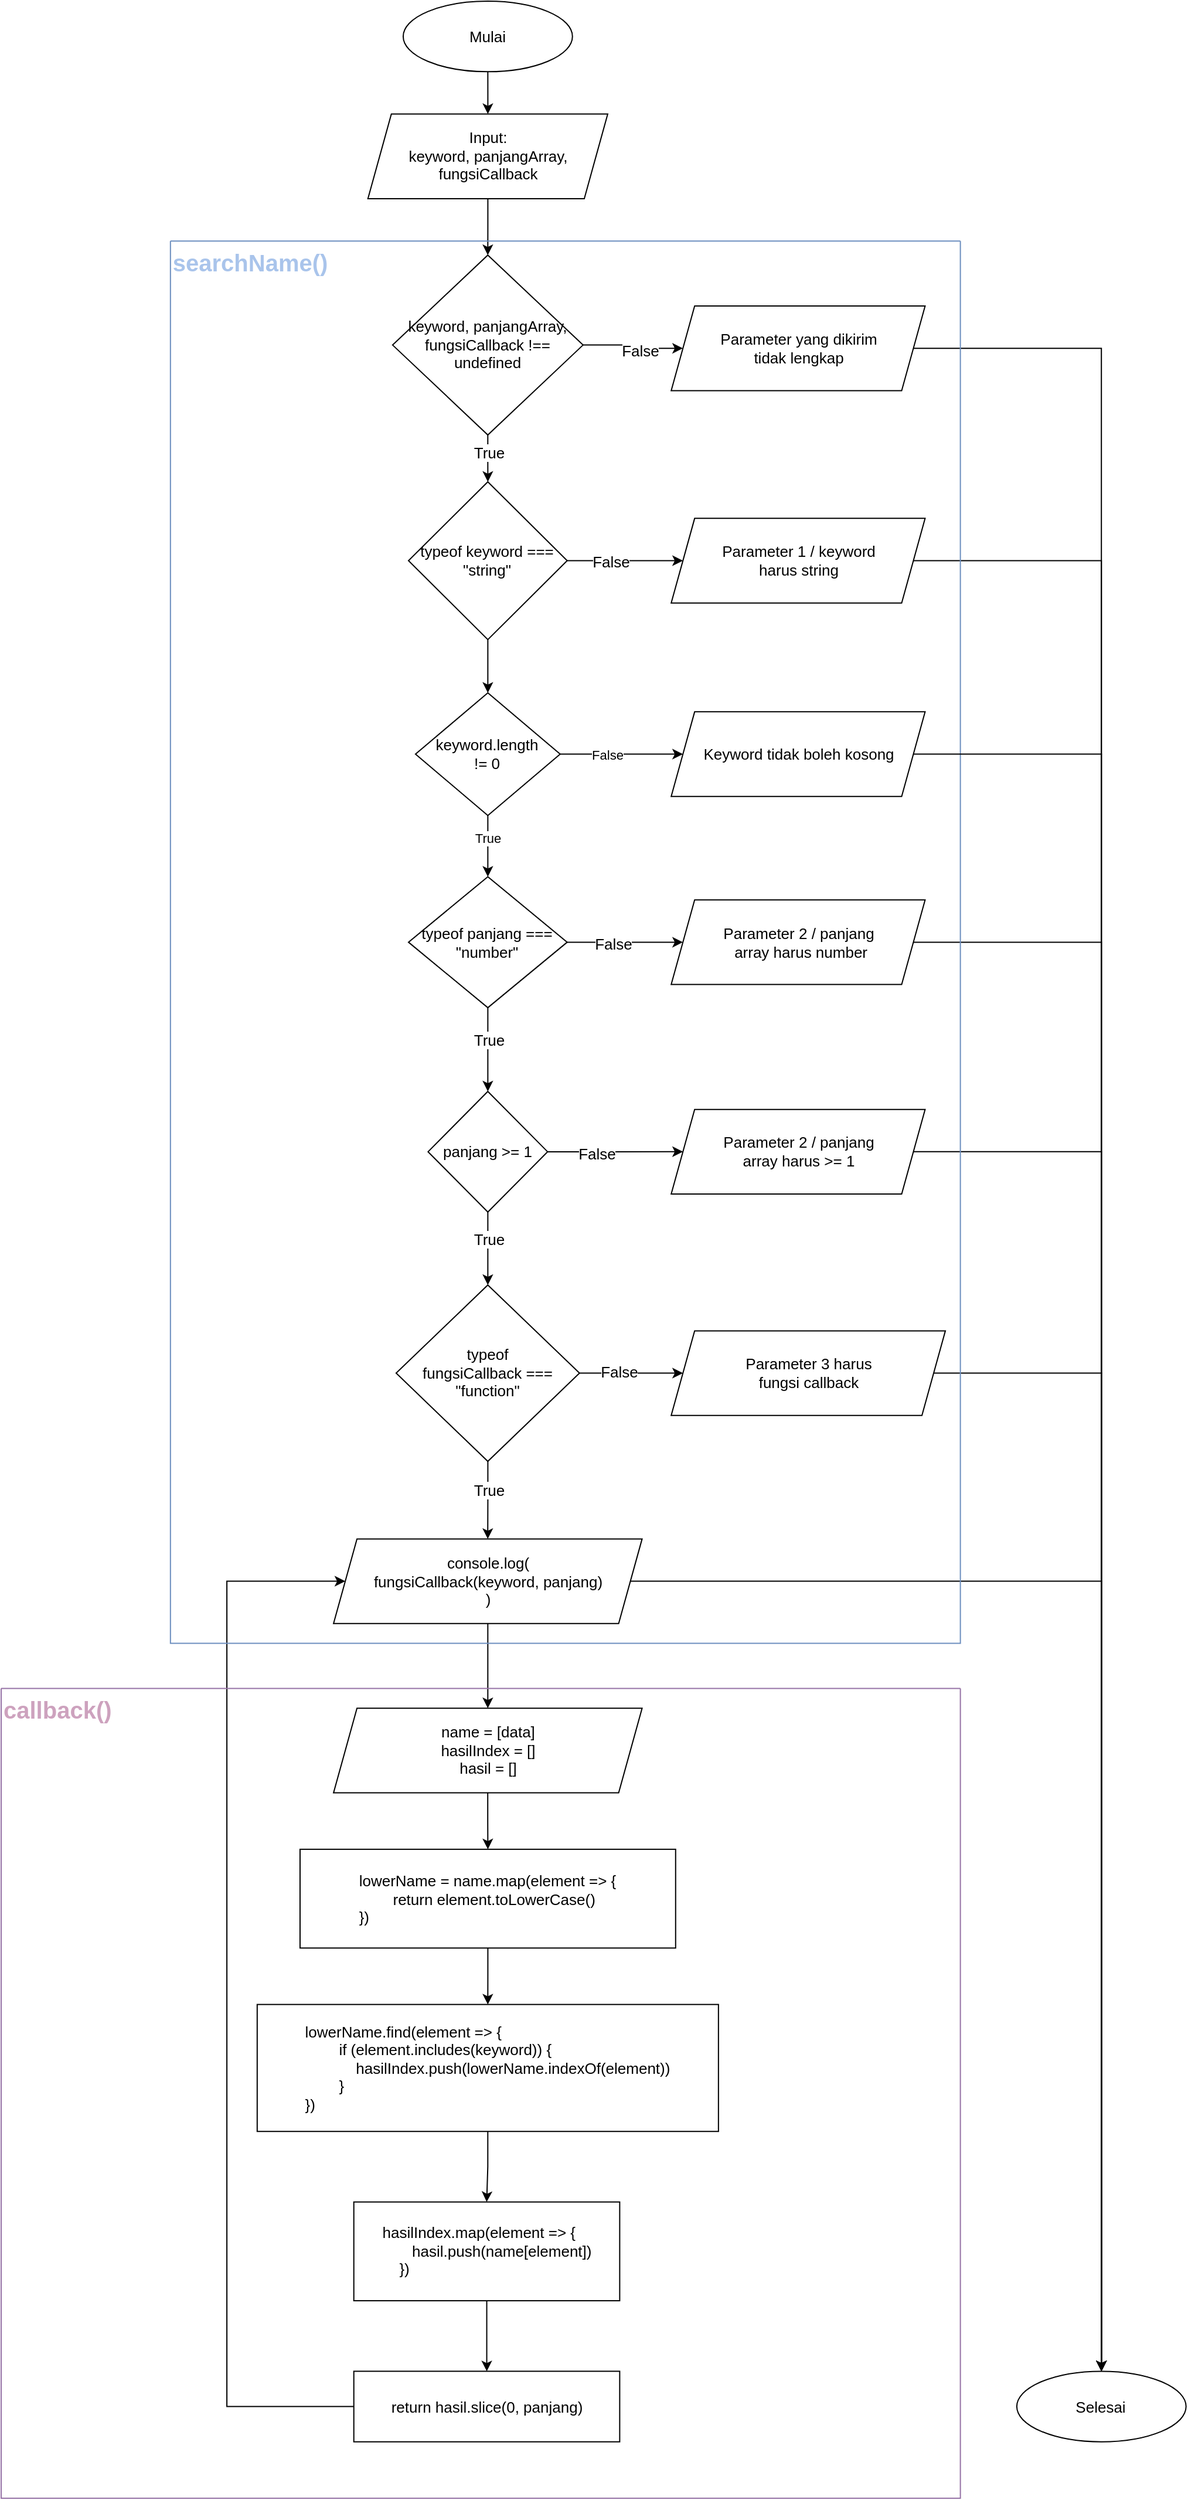 <mxfile version="19.0.0" type="device" pages="2"><diagram id="DayuyQ9ByThdvvIWZ6fd" name="Nomor 2"><mxGraphModel dx="2391" dy="1460" grid="1" gridSize="10" guides="1" tooltips="1" connect="1" arrows="1" fold="1" page="1" pageScale="1" pageWidth="827" pageHeight="1169" math="0" shadow="0"><root><mxCell id="0"/><mxCell id="1" parent="0"/><mxCell id="AdH6UabaqpRHprRRO6tG-1" value="&lt;font style=&quot;font-size: 13px;&quot;&gt;Mulai&lt;/font&gt;" style="ellipse;whiteSpace=wrap;html=1;" parent="1" vertex="1"><mxGeometry x="-127.033" y="60" width="144.407" height="60.169" as="geometry"/></mxCell><mxCell id="oTrrwY2YBF57zT7VZL6C-1" value="&lt;font style=&quot;font-size: 13px;&quot;&gt;Input:&lt;br&gt;keyword, panjangArray, fungsiCallback&lt;/font&gt;" style="shape=parallelogram;perimeter=parallelogramPerimeter;whiteSpace=wrap;html=1;fixedSize=1;" parent="1" vertex="1"><mxGeometry x="-157.118" y="156.271" width="204.577" height="72.203" as="geometry"/></mxCell><mxCell id="oTrrwY2YBF57zT7VZL6C-2" style="edgeStyle=orthogonalEdgeStyle;rounded=0;orthogonalLoop=1;jettySize=auto;html=1;fontSize=13;" parent="1" source="AdH6UabaqpRHprRRO6tG-1" target="oTrrwY2YBF57zT7VZL6C-1" edge="1"><mxGeometry relative="1" as="geometry"/></mxCell><mxCell id="oTrrwY2YBF57zT7VZL6C-3" value="&lt;span style=&quot;&quot;&gt;keyword, panjangArray, fungsiCallback !== undefined&lt;/span&gt;" style="rhombus;whiteSpace=wrap;html=1;fontSize=13;" parent="1" vertex="1"><mxGeometry x="-136.06" y="276.61" width="162.46" height="153.39" as="geometry"/></mxCell><mxCell id="oTrrwY2YBF57zT7VZL6C-4" style="edgeStyle=orthogonalEdgeStyle;rounded=0;orthogonalLoop=1;jettySize=auto;html=1;fontSize=13;" parent="1" source="oTrrwY2YBF57zT7VZL6C-1" target="oTrrwY2YBF57zT7VZL6C-3" edge="1"><mxGeometry relative="1" as="geometry"/></mxCell><mxCell id="oTrrwY2YBF57zT7VZL6C-10" style="edgeStyle=orthogonalEdgeStyle;rounded=0;orthogonalLoop=1;jettySize=auto;html=1;fontSize=13;" parent="1" source="oTrrwY2YBF57zT7VZL6C-3" target="oTrrwY2YBF57zT7VZL6C-6" edge="1"><mxGeometry relative="1" as="geometry"/></mxCell><mxCell id="oTrrwY2YBF57zT7VZL6C-11" value="True" style="edgeLabel;html=1;align=center;verticalAlign=middle;resizable=0;points=[];fontSize=13;" parent="oTrrwY2YBF57zT7VZL6C-10" vertex="1" connectable="0"><mxGeometry x="-0.252" y="1" relative="1" as="geometry"><mxPoint as="offset"/></mxGeometry></mxCell><mxCell id="oTrrwY2YBF57zT7VZL6C-33" style="edgeStyle=orthogonalEdgeStyle;rounded=0;orthogonalLoop=1;jettySize=auto;html=1;fontSize=13;" parent="1" source="oTrrwY2YBF57zT7VZL6C-3" target="oTrrwY2YBF57zT7VZL6C-13" edge="1"><mxGeometry relative="1" as="geometry"/></mxCell><mxCell id="oTrrwY2YBF57zT7VZL6C-34" value="False" style="edgeLabel;html=1;align=center;verticalAlign=middle;resizable=0;points=[];fontSize=13;" parent="oTrrwY2YBF57zT7VZL6C-33" vertex="1" connectable="0"><mxGeometry x="0.173" y="-2" relative="1" as="geometry"><mxPoint as="offset"/></mxGeometry></mxCell><mxCell id="oTrrwY2YBF57zT7VZL6C-20" value="typeof&lt;br&gt;fungsiCallback === &lt;br&gt;&quot;function&quot;" style="rhombus;whiteSpace=wrap;html=1;fontSize=13;" parent="1" vertex="1"><mxGeometry x="-133.05" y="1155.085" width="156.441" height="150.424" as="geometry"/></mxCell><mxCell id="oTrrwY2YBF57zT7VZL6C-21" style="edgeStyle=orthogonalEdgeStyle;rounded=0;orthogonalLoop=1;jettySize=auto;html=1;fontSize=13;" parent="1" source="oTrrwY2YBF57zT7VZL6C-16" target="oTrrwY2YBF57zT7VZL6C-20" edge="1"><mxGeometry relative="1" as="geometry"/></mxCell><mxCell id="oTrrwY2YBF57zT7VZL6C-22" value="True" style="edgeLabel;html=1;align=center;verticalAlign=middle;resizable=0;points=[];fontSize=13;" parent="oTrrwY2YBF57zT7VZL6C-21" vertex="1" connectable="0"><mxGeometry x="-0.264" y="1" relative="1" as="geometry"><mxPoint as="offset"/></mxGeometry></mxCell><mxCell id="oTrrwY2YBF57zT7VZL6C-47" value="&lt;span style=&quot;font-size: 13px;&quot;&gt;Parameter 3 harus &lt;br&gt;fungsi callback&lt;/span&gt;" style="shape=parallelogram;perimeter=parallelogramPerimeter;whiteSpace=wrap;html=1;fixedSize=1;" parent="1" vertex="1"><mxGeometry x="101.612" y="1194.195" width="233.903" height="72.203" as="geometry"/></mxCell><mxCell id="oTrrwY2YBF57zT7VZL6C-50" style="edgeStyle=orthogonalEdgeStyle;rounded=0;orthogonalLoop=1;jettySize=auto;html=1;fontSize=20;fontColor=#A9C4EB;endArrow=classic;endFill=1;strokeWidth=1;" parent="1" source="oTrrwY2YBF57zT7VZL6C-20" target="oTrrwY2YBF57zT7VZL6C-47" edge="1"><mxGeometry relative="1" as="geometry"/></mxCell><mxCell id="oTrrwY2YBF57zT7VZL6C-53" value="False" style="edgeLabel;html=1;align=center;verticalAlign=middle;resizable=0;points=[];fontSize=13;fontColor=#000000;" parent="oTrrwY2YBF57zT7VZL6C-50" vertex="1" connectable="0"><mxGeometry x="-0.253" y="2" relative="1" as="geometry"><mxPoint as="offset"/></mxGeometry></mxCell><mxCell id="oTrrwY2YBF57zT7VZL6C-51" value="&lt;span style=&quot;font-size: 13px;&quot;&gt;name = [data]&lt;br&gt;hasilIndex = []&lt;br&gt;hasil = []&lt;br&gt;&lt;/span&gt;" style="shape=parallelogram;perimeter=parallelogramPerimeter;whiteSpace=wrap;html=1;fixedSize=1;" parent="1" vertex="1"><mxGeometry x="-186.457" y="1516.102" width="263.242" height="72.203" as="geometry"/></mxCell><mxCell id="oTrrwY2YBF57zT7VZL6C-75" style="edgeStyle=orthogonalEdgeStyle;rounded=0;orthogonalLoop=1;jettySize=auto;html=1;fontSize=13;fontColor=#000000;endArrow=classic;endFill=1;strokeWidth=1;" parent="1" source="oTrrwY2YBF57zT7VZL6C-43" target="oTrrwY2YBF57zT7VZL6C-51" edge="1"><mxGeometry relative="1" as="geometry"/></mxCell><mxCell id="oTrrwY2YBF57zT7VZL6C-43" value="&lt;span style=&quot;font-size: 13px;&quot;&gt;console.log(&lt;br&gt;fungsiCallback(keyword, panjang)&lt;br&gt;)&lt;br&gt;&lt;/span&gt;" style="shape=parallelogram;perimeter=parallelogramPerimeter;whiteSpace=wrap;html=1;fixedSize=1;" parent="1" vertex="1"><mxGeometry x="-186.457" y="1371.695" width="263.242" height="72.203" as="geometry"/></mxCell><mxCell id="oTrrwY2YBF57zT7VZL6C-54" style="edgeStyle=orthogonalEdgeStyle;rounded=0;orthogonalLoop=1;jettySize=auto;html=1;fontSize=13;fontColor=#000000;endArrow=classic;endFill=1;strokeWidth=1;" parent="1" source="oTrrwY2YBF57zT7VZL6C-20" target="oTrrwY2YBF57zT7VZL6C-43" edge="1"><mxGeometry relative="1" as="geometry"/></mxCell><mxCell id="oTrrwY2YBF57zT7VZL6C-56" value="True" style="edgeLabel;html=1;align=center;verticalAlign=middle;resizable=0;points=[];fontSize=13;fontColor=#000000;" parent="oTrrwY2YBF57zT7VZL6C-54" vertex="1" connectable="0"><mxGeometry x="-0.273" y="1" relative="1" as="geometry"><mxPoint as="offset"/></mxGeometry></mxCell><mxCell id="oTrrwY2YBF57zT7VZL6C-58" value="&lt;div style=&quot;text-align: justify;&quot;&gt;&lt;div&gt;lowerName = name.map(element =&amp;gt; {&lt;/div&gt;&lt;div&gt;&amp;nbsp; &amp;nbsp; &amp;nbsp; &amp;nbsp; return element.toLowerCase()&lt;/div&gt;&lt;div&gt;})&lt;/div&gt;&lt;/div&gt;" style="rounded=0;whiteSpace=wrap;html=1;fontSize=13;fontColor=#000000;fillColor=none;" parent="1" vertex="1"><mxGeometry x="-215.025" y="1636.441" width="320.403" height="84.237" as="geometry"/></mxCell><mxCell id="oTrrwY2YBF57zT7VZL6C-59" style="edgeStyle=orthogonalEdgeStyle;rounded=0;orthogonalLoop=1;jettySize=auto;html=1;fontSize=13;fontColor=#000000;endArrow=classic;endFill=1;strokeWidth=1;" parent="1" source="oTrrwY2YBF57zT7VZL6C-51" target="oTrrwY2YBF57zT7VZL6C-58" edge="1"><mxGeometry relative="1" as="geometry"/></mxCell><mxCell id="oTrrwY2YBF57zT7VZL6C-60" value="&lt;div style=&quot;text-align: justify;&quot;&gt;&lt;div&gt;lowerName.find(element =&amp;gt; {&lt;/div&gt;&lt;div&gt;&amp;nbsp; &amp;nbsp; &amp;nbsp; &amp;nbsp; if (element.includes(keyword)) {&lt;/div&gt;&lt;div&gt;&amp;nbsp; &amp;nbsp; &amp;nbsp; &amp;nbsp; &amp;nbsp; &amp;nbsp; hasilIndex.push(lowerName.indexOf(element))&lt;/div&gt;&lt;div&gt;&amp;nbsp; &amp;nbsp; &amp;nbsp; &amp;nbsp; }&lt;/div&gt;&lt;div&gt;&lt;span style=&quot;background-color: initial;&quot;&gt;})&lt;/span&gt;&lt;/div&gt;&lt;/div&gt;" style="rounded=0;whiteSpace=wrap;html=1;fontSize=13;fontColor=#000000;fillColor=none;" parent="1" vertex="1"><mxGeometry x="-251.584" y="1768.814" width="393.509" height="108.305" as="geometry"/></mxCell><mxCell id="oTrrwY2YBF57zT7VZL6C-61" style="edgeStyle=orthogonalEdgeStyle;rounded=0;orthogonalLoop=1;jettySize=auto;html=1;fontSize=13;fontColor=#000000;endArrow=classic;endFill=1;strokeWidth=1;" parent="1" source="oTrrwY2YBF57zT7VZL6C-58" target="oTrrwY2YBF57zT7VZL6C-60" edge="1"><mxGeometry relative="1" as="geometry"/></mxCell><mxCell id="oTrrwY2YBF57zT7VZL6C-62" value="&lt;div style=&quot;text-align: justify;&quot;&gt;&lt;div&gt;hasilIndex.map(element =&amp;gt; {&lt;/div&gt;&lt;div&gt;&amp;nbsp; &amp;nbsp; &amp;nbsp; &amp;nbsp;&lt;span style=&quot;background-color: initial;&quot;&gt;hasil.push(name[element])&lt;/span&gt;&lt;/div&gt;&lt;div&gt;&amp;nbsp; &amp;nbsp; })&lt;/div&gt;&lt;/div&gt;" style="rounded=0;whiteSpace=wrap;html=1;fontSize=13;fontColor=#000000;fillColor=none;" parent="1" vertex="1"><mxGeometry x="-169.152" y="1937.288" width="226.828" height="84.237" as="geometry"/></mxCell><mxCell id="oTrrwY2YBF57zT7VZL6C-63" style="edgeStyle=orthogonalEdgeStyle;rounded=0;orthogonalLoop=1;jettySize=auto;html=1;fontSize=13;fontColor=#000000;endArrow=classic;endFill=1;strokeWidth=1;" parent="1" source="oTrrwY2YBF57zT7VZL6C-60" target="oTrrwY2YBF57zT7VZL6C-62" edge="1"><mxGeometry relative="1" as="geometry"/></mxCell><mxCell id="oTrrwY2YBF57zT7VZL6C-77" style="edgeStyle=orthogonalEdgeStyle;rounded=0;orthogonalLoop=1;jettySize=auto;html=1;entryX=0;entryY=0.5;entryDx=0;entryDy=0;fontSize=13;fontColor=#000000;endArrow=classic;endFill=1;strokeWidth=1;" parent="1" source="oTrrwY2YBF57zT7VZL6C-64" target="oTrrwY2YBF57zT7VZL6C-43" edge="1"><mxGeometry relative="1" as="geometry"><Array as="points"><mxPoint x="-277.457" y="2111.78"/><mxPoint x="-277.457" y="1407.797"/></Array></mxGeometry></mxCell><mxCell id="oTrrwY2YBF57zT7VZL6C-64" value="&lt;div style=&quot;text-align: justify;&quot;&gt;return hasil.slice(0, panjang)&lt;br&gt;&lt;/div&gt;" style="rounded=0;whiteSpace=wrap;html=1;fontSize=13;fontColor=#000000;fillColor=none;" parent="1" vertex="1"><mxGeometry x="-169.152" y="2081.695" width="226.828" height="60.169" as="geometry"/></mxCell><mxCell id="oTrrwY2YBF57zT7VZL6C-65" style="edgeStyle=orthogonalEdgeStyle;rounded=0;orthogonalLoop=1;jettySize=auto;html=1;fontSize=13;fontColor=#000000;endArrow=classic;endFill=1;strokeWidth=1;" parent="1" source="oTrrwY2YBF57zT7VZL6C-62" target="oTrrwY2YBF57zT7VZL6C-64" edge="1"><mxGeometry relative="1" as="geometry"/></mxCell><mxCell id="oTrrwY2YBF57zT7VZL6C-78" value="&lt;font style=&quot;font-size: 13px;&quot;&gt;Selesai&lt;/font&gt;" style="ellipse;whiteSpace=wrap;html=1;" parent="1" vertex="1"><mxGeometry x="396.443" y="2081.695" width="144.407" height="60.169" as="geometry"/></mxCell><mxCell id="oTrrwY2YBF57zT7VZL6C-67" style="edgeStyle=orthogonalEdgeStyle;rounded=0;orthogonalLoop=1;jettySize=auto;html=1;fontSize=13;fontColor=#000000;endArrow=classic;endFill=1;strokeWidth=1;entryX=0.5;entryY=0;entryDx=0;entryDy=0;" parent="1" source="oTrrwY2YBF57zT7VZL6C-13" target="oTrrwY2YBF57zT7VZL6C-78" edge="1"><mxGeometry relative="1" as="geometry"><mxPoint x="444.579" y="366.864" as="targetPoint"/></mxGeometry></mxCell><mxCell id="oTrrwY2YBF57zT7VZL6C-68" style="edgeStyle=orthogonalEdgeStyle;rounded=0;orthogonalLoop=1;jettySize=auto;html=1;fontSize=13;fontColor=#000000;endArrow=classic;endFill=1;strokeWidth=1;entryX=0.5;entryY=0;entryDx=0;entryDy=0;" parent="1" source="oTrrwY2YBF57zT7VZL6C-23" target="oTrrwY2YBF57zT7VZL6C-78" edge="1"><mxGeometry relative="1" as="geometry"><mxPoint x="444.579" y="589.492" as="targetPoint"/></mxGeometry></mxCell><mxCell id="oTrrwY2YBF57zT7VZL6C-69" style="edgeStyle=orthogonalEdgeStyle;rounded=0;orthogonalLoop=1;jettySize=auto;html=1;fontSize=13;fontColor=#000000;endArrow=classic;endFill=1;strokeWidth=1;" parent="1" source="oTrrwY2YBF57zT7VZL6C-25" target="oTrrwY2YBF57zT7VZL6C-78" edge="1"><mxGeometry relative="1" as="geometry"><mxPoint x="444.579" y="799.483" as="targetPoint"/></mxGeometry></mxCell><mxCell id="oTrrwY2YBF57zT7VZL6C-70" style="edgeStyle=orthogonalEdgeStyle;rounded=0;orthogonalLoop=1;jettySize=auto;html=1;fontSize=13;fontColor=#000000;endArrow=classic;endFill=1;strokeWidth=1;entryX=0.5;entryY=0;entryDx=0;entryDy=0;" parent="1" source="oTrrwY2YBF57zT7VZL6C-27" target="oTrrwY2YBF57zT7VZL6C-78" edge="1"><mxGeometry relative="1" as="geometry"><mxPoint x="444.579" y="1010.678" as="targetPoint"/></mxGeometry></mxCell><mxCell id="oTrrwY2YBF57zT7VZL6C-72" style="edgeStyle=orthogonalEdgeStyle;rounded=0;orthogonalLoop=1;jettySize=auto;html=1;fontSize=13;fontColor=#000000;endArrow=classic;endFill=1;strokeWidth=1;entryX=0.5;entryY=0;entryDx=0;entryDy=0;" parent="1" source="oTrrwY2YBF57zT7VZL6C-47" target="oTrrwY2YBF57zT7VZL6C-78" edge="1"><mxGeometry relative="1" as="geometry"><mxPoint x="444.579" y="1230.297" as="targetPoint"/></mxGeometry></mxCell><mxCell id="oTrrwY2YBF57zT7VZL6C-79" style="edgeStyle=orthogonalEdgeStyle;rounded=0;orthogonalLoop=1;jettySize=auto;html=1;fontSize=13;fontColor=#000000;endArrow=classic;endFill=1;strokeWidth=1;" parent="1" source="oTrrwY2YBF57zT7VZL6C-43" target="oTrrwY2YBF57zT7VZL6C-78" edge="1"><mxGeometry relative="1" as="geometry"/></mxCell><mxCell id="oTrrwY2YBF57zT7VZL6C-80" value="searchName()" style="swimlane;startSize=0;fontSize=20;fillColor=#dae8fc;strokeColor=#6c8ebf;fontColor=#A9C4EB;spacing=2;verticalAlign=top;align=left;" parent="1" vertex="1"><mxGeometry x="-325.591" y="264.576" width="673.897" height="1196.235" as="geometry"/></mxCell><mxCell id="TTQxGX5RraeyEZ-8U-DC-6" style="edgeStyle=orthogonalEdgeStyle;rounded=0;orthogonalLoop=1;jettySize=auto;html=1;" edge="1" parent="oTrrwY2YBF57zT7VZL6C-80" source="TTQxGX5RraeyEZ-8U-DC-2" target="TTQxGX5RraeyEZ-8U-DC-5"><mxGeometry relative="1" as="geometry"/></mxCell><mxCell id="TTQxGX5RraeyEZ-8U-DC-7" value="False" style="edgeLabel;html=1;align=center;verticalAlign=middle;resizable=0;points=[];" vertex="1" connectable="0" parent="TTQxGX5RraeyEZ-8U-DC-6"><mxGeometry x="-0.245" relative="1" as="geometry"><mxPoint as="offset"/></mxGeometry></mxCell><mxCell id="TTQxGX5RraeyEZ-8U-DC-2" value="keyword.length&lt;br&gt;!= 0" style="rhombus;whiteSpace=wrap;html=1;fontSize=13;" vertex="1" parent="oTrrwY2YBF57zT7VZL6C-80"><mxGeometry x="209.06" y="385.42" width="123.42" height="104.58" as="geometry"/></mxCell><mxCell id="TTQxGX5RraeyEZ-8U-DC-3" style="edgeStyle=orthogonalEdgeStyle;rounded=0;orthogonalLoop=1;jettySize=auto;html=1;" edge="1" parent="oTrrwY2YBF57zT7VZL6C-80" source="oTrrwY2YBF57zT7VZL6C-6" target="TTQxGX5RraeyEZ-8U-DC-2"><mxGeometry relative="1" as="geometry"/></mxCell><mxCell id="oTrrwY2YBF57zT7VZL6C-6" value="typeof keyword === &quot;string&quot;" style="rhombus;whiteSpace=wrap;html=1;fontSize=13;" parent="oTrrwY2YBF57zT7VZL6C-80" vertex="1"><mxGeometry x="203.08" y="205.42" width="135.38" height="134.58" as="geometry"/></mxCell><mxCell id="oTrrwY2YBF57zT7VZL6C-23" value="&lt;span style=&quot;font-size: 13px;&quot;&gt;Parameter 1 / keyword&lt;br&gt;harus string&lt;/span&gt;" style="shape=parallelogram;perimeter=parallelogramPerimeter;whiteSpace=wrap;html=1;fixedSize=1;" parent="oTrrwY2YBF57zT7VZL6C-80" vertex="1"><mxGeometry x="427.203" y="236.604" width="216.611" height="72.203" as="geometry"/></mxCell><mxCell id="oTrrwY2YBF57zT7VZL6C-24" style="edgeStyle=orthogonalEdgeStyle;rounded=0;orthogonalLoop=1;jettySize=auto;html=1;entryX=0;entryY=0.5;entryDx=0;entryDy=0;fontSize=13;" parent="oTrrwY2YBF57zT7VZL6C-80" source="oTrrwY2YBF57zT7VZL6C-6" target="oTrrwY2YBF57zT7VZL6C-23" edge="1"><mxGeometry relative="1" as="geometry"/></mxCell><mxCell id="oTrrwY2YBF57zT7VZL6C-29" value="False" style="edgeLabel;html=1;align=center;verticalAlign=middle;resizable=0;points=[];fontSize=13;" parent="oTrrwY2YBF57zT7VZL6C-24" vertex="1" connectable="0"><mxGeometry x="-0.256" relative="1" as="geometry"><mxPoint as="offset"/></mxGeometry></mxCell><mxCell id="oTrrwY2YBF57zT7VZL6C-13" value="&lt;span style=&quot;font-size: 13px;&quot;&gt;Parameter yang dikirim&lt;br&gt;tidak lengkap&lt;/span&gt;" style="shape=parallelogram;perimeter=parallelogramPerimeter;whiteSpace=wrap;html=1;fixedSize=1;" parent="oTrrwY2YBF57zT7VZL6C-80" vertex="1"><mxGeometry x="427.203" y="55.427" width="216.611" height="72.203" as="geometry"/></mxCell><mxCell id="oTrrwY2YBF57zT7VZL6C-16" value="panjang &amp;gt;= 1" style="rhombus;whiteSpace=wrap;html=1;fontSize=13;" parent="oTrrwY2YBF57zT7VZL6C-80" vertex="1"><mxGeometry x="219.791" y="725.424" width="101.96" height="102.88" as="geometry"/></mxCell><mxCell id="oTrrwY2YBF57zT7VZL6C-14" value="typeof panjang === &quot;number&quot;" style="rhombus;whiteSpace=wrap;html=1;fontSize=13;" parent="oTrrwY2YBF57zT7VZL6C-80" vertex="1"><mxGeometry x="203.081" y="542.274" width="135.38" height="111.69" as="geometry"/></mxCell><mxCell id="oTrrwY2YBF57zT7VZL6C-17" style="edgeStyle=orthogonalEdgeStyle;rounded=0;orthogonalLoop=1;jettySize=auto;html=1;fontSize=13;" parent="oTrrwY2YBF57zT7VZL6C-80" source="oTrrwY2YBF57zT7VZL6C-14" target="oTrrwY2YBF57zT7VZL6C-16" edge="1"><mxGeometry relative="1" as="geometry"/></mxCell><mxCell id="oTrrwY2YBF57zT7VZL6C-19" value="True" style="edgeLabel;html=1;align=center;verticalAlign=middle;resizable=0;points=[];fontSize=13;" parent="oTrrwY2YBF57zT7VZL6C-17" vertex="1" connectable="0"><mxGeometry x="-0.25" y="1" relative="1" as="geometry"><mxPoint as="offset"/></mxGeometry></mxCell><mxCell id="TTQxGX5RraeyEZ-8U-DC-4" style="edgeStyle=orthogonalEdgeStyle;rounded=0;orthogonalLoop=1;jettySize=auto;html=1;" edge="1" parent="oTrrwY2YBF57zT7VZL6C-80" source="TTQxGX5RraeyEZ-8U-DC-2" target="oTrrwY2YBF57zT7VZL6C-14"><mxGeometry relative="1" as="geometry"/></mxCell><mxCell id="TTQxGX5RraeyEZ-8U-DC-8" value="True" style="edgeLabel;html=1;align=center;verticalAlign=middle;resizable=0;points=[];" vertex="1" connectable="0" parent="TTQxGX5RraeyEZ-8U-DC-4"><mxGeometry x="-0.257" relative="1" as="geometry"><mxPoint as="offset"/></mxGeometry></mxCell><mxCell id="oTrrwY2YBF57zT7VZL6C-25" value="&lt;span style=&quot;font-size: 13px;&quot;&gt;Parameter 2 / panjang&lt;br&gt;&amp;nbsp;array harus number&lt;/span&gt;" style="shape=parallelogram;perimeter=parallelogramPerimeter;whiteSpace=wrap;html=1;fixedSize=1;" parent="oTrrwY2YBF57zT7VZL6C-80" vertex="1"><mxGeometry x="427.203" y="562.015" width="216.611" height="72.203" as="geometry"/></mxCell><mxCell id="oTrrwY2YBF57zT7VZL6C-26" style="edgeStyle=orthogonalEdgeStyle;rounded=0;orthogonalLoop=1;jettySize=auto;html=1;fontSize=13;" parent="oTrrwY2YBF57zT7VZL6C-80" source="oTrrwY2YBF57zT7VZL6C-14" target="oTrrwY2YBF57zT7VZL6C-25" edge="1"><mxGeometry relative="1" as="geometry"/></mxCell><mxCell id="oTrrwY2YBF57zT7VZL6C-30" value="False" style="edgeLabel;html=1;align=center;verticalAlign=middle;resizable=0;points=[];fontSize=13;" parent="oTrrwY2YBF57zT7VZL6C-26" vertex="1" connectable="0"><mxGeometry x="-0.221" y="-1" relative="1" as="geometry"><mxPoint as="offset"/></mxGeometry></mxCell><mxCell id="oTrrwY2YBF57zT7VZL6C-27" value="&lt;span style=&quot;font-size: 13px;&quot;&gt;Parameter 2 / panjang &lt;br&gt;array harus &amp;gt;= 1&lt;/span&gt;" style="shape=parallelogram;perimeter=parallelogramPerimeter;whiteSpace=wrap;html=1;fixedSize=1;" parent="oTrrwY2YBF57zT7VZL6C-80" vertex="1"><mxGeometry x="427.203" y="740.76" width="216.611" height="72.203" as="geometry"/></mxCell><mxCell id="oTrrwY2YBF57zT7VZL6C-28" style="edgeStyle=orthogonalEdgeStyle;rounded=0;orthogonalLoop=1;jettySize=auto;html=1;fontSize=13;" parent="oTrrwY2YBF57zT7VZL6C-80" source="oTrrwY2YBF57zT7VZL6C-16" target="oTrrwY2YBF57zT7VZL6C-27" edge="1"><mxGeometry relative="1" as="geometry"/></mxCell><mxCell id="oTrrwY2YBF57zT7VZL6C-31" value="False" style="edgeLabel;html=1;align=center;verticalAlign=middle;resizable=0;points=[];fontSize=13;" parent="oTrrwY2YBF57zT7VZL6C-28" vertex="1" connectable="0"><mxGeometry x="-0.273" y="-1" relative="1" as="geometry"><mxPoint as="offset"/></mxGeometry></mxCell><mxCell id="TTQxGX5RraeyEZ-8U-DC-5" value="&lt;span style=&quot;font-size: 13px;&quot;&gt;Keyword tidak boleh kosong&lt;/span&gt;" style="shape=parallelogram;perimeter=parallelogramPerimeter;whiteSpace=wrap;html=1;fixedSize=1;" vertex="1" parent="oTrrwY2YBF57zT7VZL6C-80"><mxGeometry x="427.203" y="401.604" width="216.611" height="72.203" as="geometry"/></mxCell><mxCell id="oTrrwY2YBF57zT7VZL6C-46" value="callback()" style="swimlane;startSize=0;fontSize=20;fillColor=#e1d5e7;strokeColor=#9673a6;spacing=2;verticalAlign=top;align=left;fontColor=#CDA2BE;" parent="1" vertex="1"><mxGeometry x="-470" y="1499.189" width="818.305" height="690.811" as="geometry"/></mxCell><mxCell id="TTQxGX5RraeyEZ-8U-DC-9" style="edgeStyle=orthogonalEdgeStyle;rounded=0;orthogonalLoop=1;jettySize=auto;html=1;entryX=0.5;entryY=0;entryDx=0;entryDy=0;" edge="1" parent="1" source="TTQxGX5RraeyEZ-8U-DC-5" target="oTrrwY2YBF57zT7VZL6C-78"><mxGeometry relative="1" as="geometry"/></mxCell></root></mxGraphModel></diagram><diagram id="5Ck-yYhGc7dojS2TS2hy" name="Nomor 3"><mxGraphModel dx="5167" dy="2370" grid="1" gridSize="10" guides="1" tooltips="1" connect="1" arrows="1" fold="1" page="1" pageScale="1" pageWidth="827" pageHeight="1169" math="0" shadow="0"><root><mxCell id="0"/><mxCell id="1" parent="0"/><mxCell id="jSleFebZ6b2-CYT8Okm5-2" value="" style="group" vertex="1" connectable="0" parent="1"><mxGeometry x="-390" y="30" width="832.53" height="2240" as="geometry"/></mxCell><mxCell id="ZoagugPxw8d_tamrfeyS-2" value="&lt;font style=&quot;font-size: 13px;&quot;&gt;Mulai&lt;/font&gt;" style="ellipse;whiteSpace=wrap;html=1;" vertex="1" parent="jSleFebZ6b2-CYT8Okm5-2"><mxGeometry x="163.388" width="155.917" height="64.965" as="geometry"/></mxCell><mxCell id="ZoagugPxw8d_tamrfeyS-4" value="&lt;font style=&quot;font-size: 13px;&quot;&gt;Input:&lt;br&gt;nilaiAwal, nilaiAkhir, dataArray&lt;/font&gt;" style="shape=parallelogram;perimeter=parallelogramPerimeter;whiteSpace=wrap;html=1;fixedSize=1;" vertex="1" parent="jSleFebZ6b2-CYT8Okm5-2"><mxGeometry x="130.905" y="103.944" width="220.882" height="77.958" as="geometry"/></mxCell><mxCell id="ZoagugPxw8d_tamrfeyS-1" style="edgeStyle=orthogonalEdgeStyle;rounded=0;orthogonalLoop=1;jettySize=auto;html=1;fontSize=13;" edge="1" parent="jSleFebZ6b2-CYT8Okm5-2" source="ZoagugPxw8d_tamrfeyS-2" target="ZoagugPxw8d_tamrfeyS-4"><mxGeometry relative="1" as="geometry"/></mxCell><mxCell id="ZoagugPxw8d_tamrfeyS-9" value="&lt;span style=&quot;&quot;&gt;nilaiAwal,&lt;br&gt;nilaiAkhir, dataArray !== undefined&lt;/span&gt;" style="rhombus;whiteSpace=wrap;html=1;fontSize=13;" vertex="1" parent="jSleFebZ6b2-CYT8Okm5-2"><mxGeometry x="153.643" y="233.875" width="175.406" height="194.896" as="geometry"/></mxCell><mxCell id="ZoagugPxw8d_tamrfeyS-3" style="edgeStyle=orthogonalEdgeStyle;rounded=0;orthogonalLoop=1;jettySize=auto;html=1;fontSize=13;" edge="1" parent="jSleFebZ6b2-CYT8Okm5-2" source="ZoagugPxw8d_tamrfeyS-4" target="ZoagugPxw8d_tamrfeyS-9"><mxGeometry relative="1" as="geometry"/></mxCell><mxCell id="ZoagugPxw8d_tamrfeyS-16" value="&lt;span style=&quot;font-size: 13px;&quot;&gt;Parameter yang dikirim&lt;br&gt;tidak lengkap&lt;/span&gt;" style="shape=parallelogram;perimeter=parallelogramPerimeter;whiteSpace=wrap;html=1;fixedSize=1;" vertex="1" parent="jSleFebZ6b2-CYT8Okm5-2"><mxGeometry x="467.75" y="292.343" width="233.875" height="77.958" as="geometry"/></mxCell><mxCell id="ZoagugPxw8d_tamrfeyS-7" style="edgeStyle=orthogonalEdgeStyle;rounded=0;orthogonalLoop=1;jettySize=auto;html=1;fontSize=13;" edge="1" parent="jSleFebZ6b2-CYT8Okm5-2" source="ZoagugPxw8d_tamrfeyS-9" target="ZoagugPxw8d_tamrfeyS-16"><mxGeometry relative="1" as="geometry"/></mxCell><mxCell id="ZoagugPxw8d_tamrfeyS-8" value="False" style="edgeLabel;html=1;align=center;verticalAlign=middle;resizable=0;points=[];fontSize=13;" vertex="1" connectable="0" parent="ZoagugPxw8d_tamrfeyS-7"><mxGeometry x="0.173" y="-2" relative="1" as="geometry"><mxPoint as="offset"/></mxGeometry></mxCell><mxCell id="ZoagugPxw8d_tamrfeyS-21" value="typeof (nilaiAwal,&lt;br&gt;nilaiAkhir) &lt;br&gt;=== &quot;number&quot; &lt;br&gt;&amp;amp;&amp;amp; Array.isArray(dataArray)&lt;br&gt;&amp;nbsp;=== &lt;br&gt;true)" style="rhombus;whiteSpace=wrap;html=1;fontSize=13;" vertex="1" parent="jSleFebZ6b2-CYT8Okm5-2"><mxGeometry x="118.003" y="636.659" width="246.699" height="242.645" as="geometry"/></mxCell><mxCell id="ZoagugPxw8d_tamrfeyS-26" value="lenArray &amp;gt; 5" style="rhombus;whiteSpace=wrap;html=1;fontSize=13;" vertex="1" parent="jSleFebZ6b2-CYT8Okm5-2"><mxGeometry x="167.286" y="948.492" width="146.172" height="155.916" as="geometry"/></mxCell><mxCell id="ZoagugPxw8d_tamrfeyS-17" style="edgeStyle=orthogonalEdgeStyle;rounded=0;orthogonalLoop=1;jettySize=auto;html=1;fontSize=13;" edge="1" parent="jSleFebZ6b2-CYT8Okm5-2" source="ZoagugPxw8d_tamrfeyS-21" target="ZoagugPxw8d_tamrfeyS-26"><mxGeometry relative="1" as="geometry"/></mxCell><mxCell id="ZoagugPxw8d_tamrfeyS-18" value="True" style="edgeLabel;html=1;align=center;verticalAlign=middle;resizable=0;points=[];fontSize=13;" vertex="1" connectable="0" parent="ZoagugPxw8d_tamrfeyS-17"><mxGeometry x="-0.25" y="1" relative="1" as="geometry"><mxPoint as="offset"/></mxGeometry></mxCell><mxCell id="ZoagugPxw8d_tamrfeyS-31" value="nilaiAwal &amp;lt; nilaiAkhir" style="rhombus;whiteSpace=wrap;html=1;fontSize=13;" vertex="1" parent="jSleFebZ6b2-CYT8Okm5-2"><mxGeometry x="150.408" y="1169.374" width="181.903" height="175.406" as="geometry"/></mxCell><mxCell id="ZoagugPxw8d_tamrfeyS-22" style="edgeStyle=orthogonalEdgeStyle;rounded=0;orthogonalLoop=1;jettySize=auto;html=1;fontSize=13;" edge="1" parent="jSleFebZ6b2-CYT8Okm5-2" source="ZoagugPxw8d_tamrfeyS-26" target="ZoagugPxw8d_tamrfeyS-31"><mxGeometry relative="1" as="geometry"/></mxCell><mxCell id="ZoagugPxw8d_tamrfeyS-23" value="True" style="edgeLabel;html=1;align=center;verticalAlign=middle;resizable=0;points=[];fontSize=13;" vertex="1" connectable="0" parent="ZoagugPxw8d_tamrfeyS-22"><mxGeometry x="-0.264" y="1" relative="1" as="geometry"><mxPoint as="offset"/></mxGeometry></mxCell><mxCell id="ZoagugPxw8d_tamrfeyS-93" style="edgeStyle=orthogonalEdgeStyle;rounded=0;orthogonalLoop=1;jettySize=auto;html=1;fontSize=13;fontColor=#000000;endArrow=classic;endFill=1;strokeWidth=1;" edge="1" parent="jSleFebZ6b2-CYT8Okm5-2" source="ZoagugPxw8d_tamrfeyS-35"><mxGeometry relative="1" as="geometry"><mxPoint x="754.572" y="2185.429" as="targetPoint"/></mxGeometry></mxCell><mxCell id="ZoagugPxw8d_tamrfeyS-35" value="&lt;span style=&quot;font-size: 13px;&quot;&gt;seleksiNilai(number, number, [array])&lt;/span&gt;" style="shape=parallelogram;perimeter=parallelogramPerimeter;whiteSpace=wrap;html=1;fixedSize=1;" vertex="1" parent="jSleFebZ6b2-CYT8Okm5-2"><mxGeometry x="453.782" y="719.009" width="261.81" height="77.958" as="geometry"/></mxCell><mxCell id="ZoagugPxw8d_tamrfeyS-19" style="edgeStyle=orthogonalEdgeStyle;rounded=0;orthogonalLoop=1;jettySize=auto;html=1;fontSize=13;" edge="1" parent="jSleFebZ6b2-CYT8Okm5-2" source="ZoagugPxw8d_tamrfeyS-21" target="ZoagugPxw8d_tamrfeyS-35"><mxGeometry relative="1" as="geometry"/></mxCell><mxCell id="ZoagugPxw8d_tamrfeyS-20" value="False" style="edgeLabel;html=1;align=center;verticalAlign=middle;resizable=0;points=[];fontSize=13;" vertex="1" connectable="0" parent="ZoagugPxw8d_tamrfeyS-19"><mxGeometry x="-0.221" y="-1" relative="1" as="geometry"><mxPoint as="offset"/></mxGeometry></mxCell><mxCell id="ZoagugPxw8d_tamrfeyS-37" value="&lt;span style=&quot;font-size: 13px;&quot;&gt;isi array yang dikirim &lt;br&gt;harus &amp;gt; 5&lt;/span&gt;" style="shape=parallelogram;perimeter=parallelogramPerimeter;whiteSpace=wrap;html=1;fixedSize=1;" vertex="1" parent="jSleFebZ6b2-CYT8Okm5-2"><mxGeometry x="410.256" y="987.471" width="233.875" height="77.958" as="geometry"/></mxCell><mxCell id="ZoagugPxw8d_tamrfeyS-24" style="edgeStyle=orthogonalEdgeStyle;rounded=0;orthogonalLoop=1;jettySize=auto;html=1;fontSize=13;" edge="1" parent="jSleFebZ6b2-CYT8Okm5-2" source="ZoagugPxw8d_tamrfeyS-26" target="ZoagugPxw8d_tamrfeyS-37"><mxGeometry relative="1" as="geometry"/></mxCell><mxCell id="ZoagugPxw8d_tamrfeyS-25" value="False" style="edgeLabel;html=1;align=center;verticalAlign=middle;resizable=0;points=[];fontSize=13;" vertex="1" connectable="0" parent="ZoagugPxw8d_tamrfeyS-24"><mxGeometry x="-0.273" y="-1" relative="1" as="geometry"><mxPoint as="offset"/></mxGeometry></mxCell><mxCell id="ZoagugPxw8d_tamrfeyS-39" value="&lt;span style=&quot;font-size: 13px;&quot;&gt;nilaiAkhir harus lebih&lt;br&gt;&amp;nbsp;besar dari nilaiAwal&lt;/span&gt;" style="shape=parallelogram;perimeter=parallelogramPerimeter;whiteSpace=wrap;html=1;fixedSize=1;" vertex="1" parent="jSleFebZ6b2-CYT8Okm5-2"><mxGeometry x="442.258" y="1218.097" width="252.546" height="77.958" as="geometry"/></mxCell><mxCell id="ZoagugPxw8d_tamrfeyS-27" style="edgeStyle=orthogonalEdgeStyle;rounded=0;orthogonalLoop=1;jettySize=auto;html=1;fontSize=20;fontColor=#A9C4EB;endArrow=classic;endFill=1;strokeWidth=1;" edge="1" parent="jSleFebZ6b2-CYT8Okm5-2" source="ZoagugPxw8d_tamrfeyS-31" target="ZoagugPxw8d_tamrfeyS-39"><mxGeometry relative="1" as="geometry"/></mxCell><mxCell id="ZoagugPxw8d_tamrfeyS-28" value="False" style="edgeLabel;html=1;align=center;verticalAlign=middle;resizable=0;points=[];fontSize=13;fontColor=#000000;" vertex="1" connectable="0" parent="ZoagugPxw8d_tamrfeyS-27"><mxGeometry x="-0.253" y="2" relative="1" as="geometry"><mxPoint as="offset"/></mxGeometry></mxCell><mxCell id="ZoagugPxw8d_tamrfeyS-62" style="edgeStyle=orthogonalEdgeStyle;rounded=0;orthogonalLoop=1;jettySize=auto;html=1;fontSize=13;fontColor=#000000;endArrow=classic;endFill=1;strokeWidth=1;" edge="1" parent="jSleFebZ6b2-CYT8Okm5-2" source="ZoagugPxw8d_tamrfeyS-59" target="ZoagugPxw8d_tamrfeyS-21"><mxGeometry relative="1" as="geometry"/></mxCell><mxCell id="ZoagugPxw8d_tamrfeyS-59" value="&lt;div&gt;&lt;span style=&quot;font-size: 13px;&quot;&gt;lenArray = dataArray.length&lt;/span&gt;&lt;/div&gt;&lt;div&gt;&lt;span style=&quot;font-size: 13px;&quot;&gt;let hasil = []&lt;/span&gt;&lt;/div&gt;&lt;div style=&quot;&quot;&gt;&lt;span style=&quot;font-size: 13px;&quot;&gt;let counter = 0&lt;/span&gt;&lt;/div&gt;" style="shape=parallelogram;perimeter=parallelogramPerimeter;whiteSpace=wrap;html=1;fixedSize=1;align=center;" vertex="1" parent="jSleFebZ6b2-CYT8Okm5-2"><mxGeometry x="110.935" y="506.729" width="260.836" height="77.958" as="geometry"/></mxCell><mxCell id="ZoagugPxw8d_tamrfeyS-60" style="edgeStyle=orthogonalEdgeStyle;rounded=0;orthogonalLoop=1;jettySize=auto;html=1;fontSize=13;fontColor=#CDA2BE;endArrow=classic;endFill=1;strokeWidth=1;" edge="1" parent="jSleFebZ6b2-CYT8Okm5-2" source="ZoagugPxw8d_tamrfeyS-9" target="ZoagugPxw8d_tamrfeyS-59"><mxGeometry relative="1" as="geometry"/></mxCell><mxCell id="ZoagugPxw8d_tamrfeyS-61" value="&lt;font color=&quot;#000000&quot;&gt;True&lt;/font&gt;" style="edgeLabel;html=1;align=center;verticalAlign=middle;resizable=0;points=[];fontSize=13;fontColor=#CDA2BE;" vertex="1" connectable="0" parent="ZoagugPxw8d_tamrfeyS-60"><mxGeometry x="-0.267" relative="1" as="geometry"><mxPoint as="offset"/></mxGeometry></mxCell><mxCell id="ZoagugPxw8d_tamrfeyS-63" value="&lt;div style=&quot;text-align: justify;&quot;&gt;&lt;div&gt;dataArray.sort(function (a, b) { return a - b }).map(element =&amp;gt; {&lt;/div&gt;&lt;div&gt;&lt;span style=&quot;background-color: initial;&quot;&gt;&lt;span style=&quot;white-space: pre;&quot;&gt;&#9;&lt;/span&gt;if (typeof element !== &quot;number&quot;) {&lt;/span&gt;&lt;/div&gt;&lt;div&gt;&lt;span style=&quot;background-color: initial;&quot;&gt;&lt;span style=&quot;white-space: pre;&quot;&gt;&#9;&lt;/span&gt;&lt;span style=&quot;white-space: pre;&quot;&gt;&#9;&lt;/span&gt;counter += 1&lt;/span&gt;&lt;/div&gt;&lt;div&gt;&lt;span style=&quot;background-color: initial;&quot;&gt;&lt;span style=&quot;white-space: pre;&quot;&gt;&#9;&lt;/span&gt;} else {&lt;/span&gt;&lt;/div&gt;&lt;div&gt;&lt;span style=&quot;background-color: initial;&quot;&gt;&lt;span style=&quot;white-space: pre;&quot;&gt;&#9;&lt;/span&gt;&lt;span style=&quot;white-space: pre;&quot;&gt;&#9;&lt;/span&gt;if (element &amp;gt; nilaiAwal &amp;amp;&amp;amp; element &amp;lt; nilaiAkhir) {&lt;/span&gt;&lt;/div&gt;&lt;div&gt;&lt;span style=&quot;background-color: initial;&quot;&gt;&lt;span style=&quot;white-space: pre;&quot;&gt;&#9;&lt;/span&gt;&lt;span style=&quot;white-space: pre;&quot;&gt;&#9;&lt;/span&gt;&lt;span style=&quot;white-space: pre;&quot;&gt;&#9;&lt;/span&gt;hasil.push(element)&lt;/span&gt;&lt;/div&gt;&lt;div&gt;&lt;span style=&quot;background-color: initial;&quot;&gt;&lt;span style=&quot;white-space: pre;&quot;&gt;&#9;&lt;/span&gt;&lt;span style=&quot;white-space: pre;&quot;&gt;&#9;&lt;/span&gt;}&lt;/span&gt;&lt;/div&gt;&lt;div&gt;&lt;span style=&quot;background-color: initial;&quot;&gt;&lt;span style=&quot;white-space: pre;&quot;&gt;&#9;&lt;/span&gt;}&lt;/span&gt;&lt;/div&gt;&lt;div&gt;})&lt;/div&gt;&lt;/div&gt;" style="rounded=0;whiteSpace=wrap;html=1;fontSize=13;fontColor=#000000;fillColor=none;" vertex="1" parent="jSleFebZ6b2-CYT8Okm5-2"><mxGeometry y="1442.227" width="480.743" height="194.896" as="geometry"/></mxCell><mxCell id="ZoagugPxw8d_tamrfeyS-29" style="edgeStyle=orthogonalEdgeStyle;rounded=0;orthogonalLoop=1;jettySize=auto;html=1;fontSize=13;fontColor=#000000;endArrow=classic;endFill=1;strokeWidth=1;" edge="1" parent="jSleFebZ6b2-CYT8Okm5-2" source="ZoagugPxw8d_tamrfeyS-31" target="ZoagugPxw8d_tamrfeyS-63"><mxGeometry relative="1" as="geometry"><mxPoint x="241.359" y="1416.241" as="targetPoint"/></mxGeometry></mxCell><mxCell id="ZoagugPxw8d_tamrfeyS-30" value="True" style="edgeLabel;html=1;align=center;verticalAlign=middle;resizable=0;points=[];fontSize=13;fontColor=#000000;" vertex="1" connectable="0" parent="ZoagugPxw8d_tamrfeyS-29"><mxGeometry x="-0.273" y="1" relative="1" as="geometry"><mxPoint as="offset"/></mxGeometry></mxCell><mxCell id="ZoagugPxw8d_tamrfeyS-73" value="hasil.length&lt;br&gt;!= 0" style="rhombus;whiteSpace=wrap;html=1;fontSize=13;" vertex="1" parent="jSleFebZ6b2-CYT8Okm5-2"><mxGeometry x="166.142" y="1728.074" width="150.395" height="142.923" as="geometry"/></mxCell><mxCell id="ZoagugPxw8d_tamrfeyS-74" style="edgeStyle=orthogonalEdgeStyle;rounded=0;orthogonalLoop=1;jettySize=auto;html=1;fontSize=13;fontColor=#000000;endArrow=classic;endFill=1;strokeWidth=1;" edge="1" parent="jSleFebZ6b2-CYT8Okm5-2" source="ZoagugPxw8d_tamrfeyS-63" target="ZoagugPxw8d_tamrfeyS-73"><mxGeometry relative="1" as="geometry"/></mxCell><mxCell id="ZoagugPxw8d_tamrfeyS-76" value="counter != 0" style="rhombus;whiteSpace=wrap;html=1;fontSize=13;" vertex="1" parent="jSleFebZ6b2-CYT8Okm5-2"><mxGeometry x="165.181" y="1935.963" width="150.395" height="142.923" as="geometry"/></mxCell><mxCell id="ZoagugPxw8d_tamrfeyS-77" style="edgeStyle=orthogonalEdgeStyle;rounded=0;orthogonalLoop=1;jettySize=auto;html=1;fontSize=13;fontColor=#000000;endArrow=classic;endFill=1;strokeWidth=1;" edge="1" parent="jSleFebZ6b2-CYT8Okm5-2" source="ZoagugPxw8d_tamrfeyS-73" target="ZoagugPxw8d_tamrfeyS-76"><mxGeometry relative="1" as="geometry"/></mxCell><mxCell id="ZoagugPxw8d_tamrfeyS-80" value="True" style="edgeLabel;html=1;align=center;verticalAlign=middle;resizable=0;points=[];fontSize=13;fontColor=#000000;" vertex="1" connectable="0" parent="ZoagugPxw8d_tamrfeyS-77"><mxGeometry x="-0.279" relative="1" as="geometry"><mxPoint as="offset"/></mxGeometry></mxCell><mxCell id="ZoagugPxw8d_tamrfeyS-78" value="Value array harus berformat number" style="shape=parallelogram;perimeter=parallelogramPerimeter;whiteSpace=wrap;html=1;fixedSize=1;fontSize=13;fontColor=#000000;fillColor=none;" vertex="1" parent="jSleFebZ6b2-CYT8Okm5-2"><mxGeometry x="145.691" y="2162.042" width="189.374" height="77.958" as="geometry"/></mxCell><mxCell id="ZoagugPxw8d_tamrfeyS-79" style="edgeStyle=orthogonalEdgeStyle;rounded=0;orthogonalLoop=1;jettySize=auto;html=1;fontSize=13;fontColor=#000000;endArrow=classic;endFill=1;strokeWidth=1;" edge="1" parent="jSleFebZ6b2-CYT8Okm5-2" source="ZoagugPxw8d_tamrfeyS-76" target="ZoagugPxw8d_tamrfeyS-78"><mxGeometry relative="1" as="geometry"/></mxCell><mxCell id="ZoagugPxw8d_tamrfeyS-81" value="True" style="edgeLabel;html=1;align=center;verticalAlign=middle;resizable=0;points=[];fontSize=13;fontColor=#000000;" vertex="1" connectable="0" parent="ZoagugPxw8d_tamrfeyS-79"><mxGeometry x="-0.303" y="-1" relative="1" as="geometry"><mxPoint as="offset"/></mxGeometry></mxCell><mxCell id="ZoagugPxw8d_tamrfeyS-82" value="Cetak Hasil" style="shape=parallelogram;perimeter=parallelogramPerimeter;whiteSpace=wrap;html=1;fixedSize=1;fontSize=13;fontColor=#000000;fillColor=none;" vertex="1" parent="jSleFebZ6b2-CYT8Okm5-2"><mxGeometry x="410.256" y="1968.445" width="189.374" height="77.958" as="geometry"/></mxCell><mxCell id="ZoagugPxw8d_tamrfeyS-83" style="edgeStyle=orthogonalEdgeStyle;rounded=0;orthogonalLoop=1;jettySize=auto;html=1;fontSize=13;fontColor=#000000;endArrow=classic;endFill=1;strokeWidth=1;" edge="1" parent="jSleFebZ6b2-CYT8Okm5-2" source="ZoagugPxw8d_tamrfeyS-76" target="ZoagugPxw8d_tamrfeyS-82"><mxGeometry relative="1" as="geometry"/></mxCell><mxCell id="ZoagugPxw8d_tamrfeyS-84" value="Nilai tidak ditemukan" style="shape=parallelogram;perimeter=parallelogramPerimeter;whiteSpace=wrap;html=1;fixedSize=1;fontSize=13;fontColor=#000000;fillColor=none;" vertex="1" parent="jSleFebZ6b2-CYT8Okm5-2"><mxGeometry x="410.256" y="1760.557" width="201.392" height="77.958" as="geometry"/></mxCell><mxCell id="ZoagugPxw8d_tamrfeyS-85" style="edgeStyle=orthogonalEdgeStyle;rounded=0;orthogonalLoop=1;jettySize=auto;html=1;fontSize=13;fontColor=#000000;endArrow=classic;endFill=1;strokeWidth=1;" edge="1" parent="jSleFebZ6b2-CYT8Okm5-2" source="ZoagugPxw8d_tamrfeyS-73" target="ZoagugPxw8d_tamrfeyS-84"><mxGeometry relative="1" as="geometry"/></mxCell><mxCell id="ZoagugPxw8d_tamrfeyS-86" value="&lt;font style=&quot;font-size: 13px;&quot;&gt;Selesai&lt;/font&gt;" style="ellipse;whiteSpace=wrap;html=1;" vertex="1" parent="jSleFebZ6b2-CYT8Okm5-2"><mxGeometry x="676.613" y="2168.538" width="155.917" height="64.965" as="geometry"/></mxCell><mxCell id="ZoagugPxw8d_tamrfeyS-94" style="edgeStyle=orthogonalEdgeStyle;rounded=0;orthogonalLoop=1;jettySize=auto;html=1;entryX=0.5;entryY=0;entryDx=0;entryDy=0;fontSize=13;fontColor=#000000;endArrow=classic;endFill=1;strokeWidth=1;" edge="1" parent="jSleFebZ6b2-CYT8Okm5-2" source="ZoagugPxw8d_tamrfeyS-16" target="ZoagugPxw8d_tamrfeyS-86"><mxGeometry relative="1" as="geometry"><Array as="points"><mxPoint x="754.572" y="331.323"/></Array></mxGeometry></mxCell><mxCell id="ZoagugPxw8d_tamrfeyS-92" style="edgeStyle=orthogonalEdgeStyle;rounded=0;orthogonalLoop=1;jettySize=auto;html=1;entryX=0.5;entryY=0;entryDx=0;entryDy=0;fontSize=13;fontColor=#000000;endArrow=classic;endFill=1;strokeWidth=1;" edge="1" parent="jSleFebZ6b2-CYT8Okm5-2" source="ZoagugPxw8d_tamrfeyS-37" target="ZoagugPxw8d_tamrfeyS-86"><mxGeometry relative="1" as="geometry"/></mxCell><mxCell id="ZoagugPxw8d_tamrfeyS-91" style="edgeStyle=orthogonalEdgeStyle;rounded=0;orthogonalLoop=1;jettySize=auto;html=1;entryX=0.5;entryY=0;entryDx=0;entryDy=0;fontSize=13;fontColor=#000000;endArrow=classic;endFill=1;strokeWidth=1;" edge="1" parent="jSleFebZ6b2-CYT8Okm5-2" source="ZoagugPxw8d_tamrfeyS-39" target="ZoagugPxw8d_tamrfeyS-86"><mxGeometry relative="1" as="geometry"><Array as="points"><mxPoint x="754.572" y="1257.726"/></Array></mxGeometry></mxCell><mxCell id="ZoagugPxw8d_tamrfeyS-87" style="edgeStyle=orthogonalEdgeStyle;rounded=0;orthogonalLoop=1;jettySize=auto;html=1;fontSize=13;fontColor=#000000;endArrow=classic;endFill=1;strokeWidth=1;" edge="1" parent="jSleFebZ6b2-CYT8Okm5-2" source="ZoagugPxw8d_tamrfeyS-78" target="ZoagugPxw8d_tamrfeyS-86"><mxGeometry relative="1" as="geometry"/></mxCell><mxCell id="ZoagugPxw8d_tamrfeyS-88" style="edgeStyle=orthogonalEdgeStyle;rounded=0;orthogonalLoop=1;jettySize=auto;html=1;fontSize=13;fontColor=#000000;endArrow=classic;endFill=1;strokeWidth=1;" edge="1" parent="jSleFebZ6b2-CYT8Okm5-2" source="ZoagugPxw8d_tamrfeyS-82" target="ZoagugPxw8d_tamrfeyS-86"><mxGeometry relative="1" as="geometry"/></mxCell><mxCell id="ZoagugPxw8d_tamrfeyS-90" style="edgeStyle=orthogonalEdgeStyle;rounded=0;orthogonalLoop=1;jettySize=auto;html=1;entryX=0.5;entryY=0;entryDx=0;entryDy=0;fontSize=13;fontColor=#000000;endArrow=classic;endFill=1;strokeWidth=1;" edge="1" parent="jSleFebZ6b2-CYT8Okm5-2" source="ZoagugPxw8d_tamrfeyS-84" target="ZoagugPxw8d_tamrfeyS-86"><mxGeometry relative="1" as="geometry"/></mxCell></root></mxGraphModel></diagram></mxfile>
